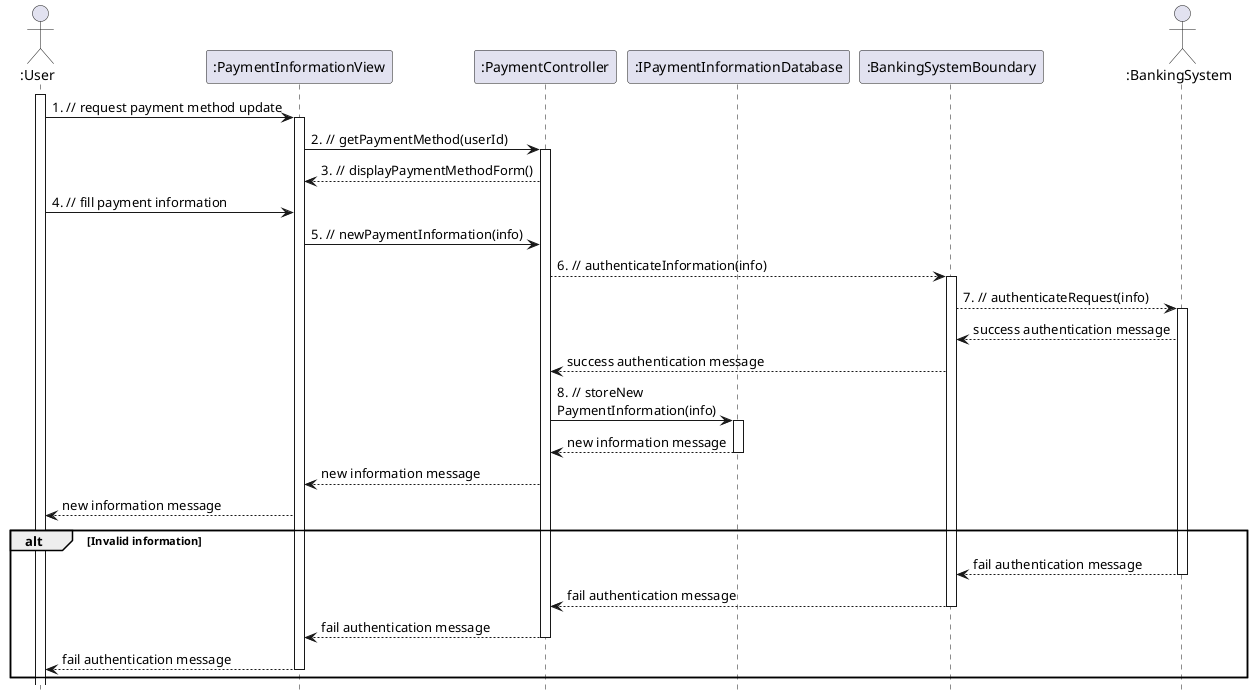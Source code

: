 @startuml UC_4
hide footbox

actor ":User" as User
participant ":PaymentInformationView" as PaymentInformationView
participant ":PaymentController" as PaymentController
participant ":IPaymentInformationDatabase" as PaymentInformation
participant ":BankingSystemBoundary" as BankingSystemBoundary
actor ":BankingSystem" as BankingSystem

User ++
  User -> PaymentInformationView : 1. // request payment method update
  activate PaymentInformationView
    PaymentInformationView -> PaymentController : 2. // getPaymentMethod(userId)
    activate PaymentController
      PaymentController --> PaymentInformationView: 3. // displayPaymentMethodForm()
  User -> PaymentInformationView: 4. // fill payment information
    PaymentInformationView -> PaymentController: 5. // newPaymentInformation(info)
      PaymentController --> BankingSystemBoundary: 6. // authenticateInformation(info)
      activate BankingSystemBoundary
        BankingSystemBoundary --> BankingSystem: 7. // authenticateRequest(info)
        activate BankingSystem
          BankingSystem --> BankingSystemBoundary: success authentication message
        BankingSystemBoundary --> PaymentController: success authentication message
      PaymentController -> PaymentInformation: 8. // storeNew \nPaymentInformation(info)
      activate PaymentInformation
        PaymentInformation --> PaymentController: new information message
      deactivate PaymentInformation
      PaymentController --> PaymentInformationView: new information message
    PaymentInformationView --> User: new information message

alt Invalid information
  
  BankingSystem --> BankingSystemBoundary: fail authentication message
  BankingSystem --
    BankingSystemBoundary --> PaymentController: fail authentication message
    
  deactivate BankingSystemBoundary
    PaymentController --> PaymentInformationView: fail authentication message
    
  deactivate PaymentController
    PaymentInformationView --> User: fail authentication message
    
  deactivate PaymentInformationView
end

@enduml